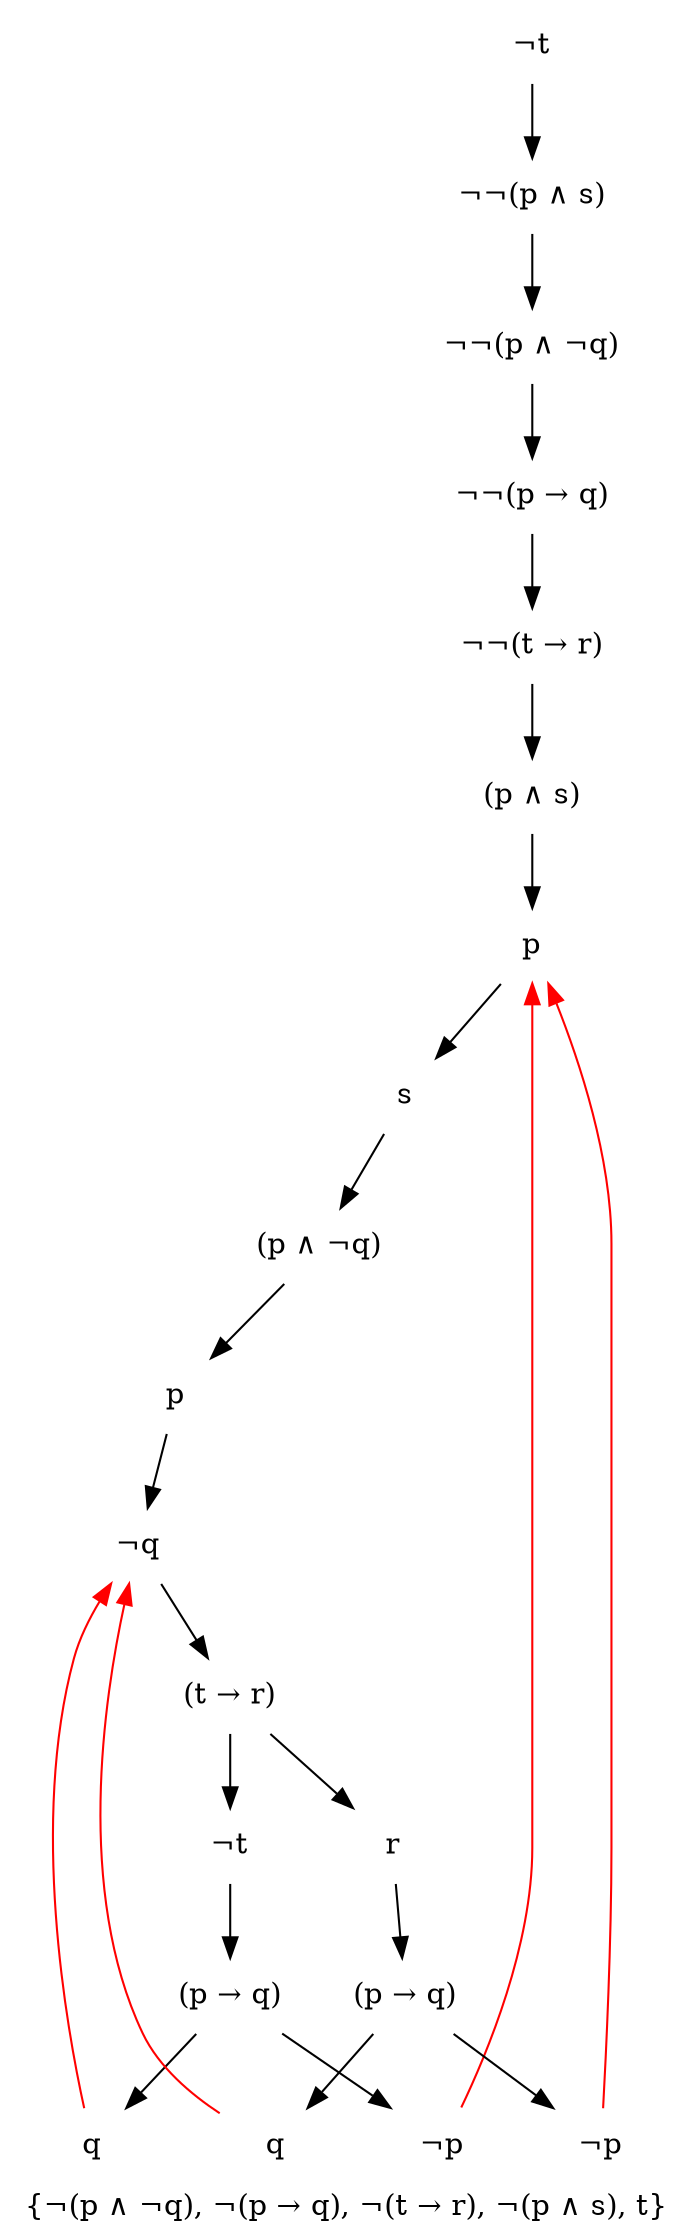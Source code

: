 digraph G {
	label = "{&not;(p &and; &not;q), &not;(p &rarr; q), &not;(t &rarr; r), &not;(p &and; s), t}";
	node [ shape = "plaintext" ];
	0 [ label = "&not;t" ];
	1 [ label = "&not;&not;(p &and; s)" ];
	0 -> 1;
	2 [ label = "&not;&not;(p &and; &not;q)" ];
	1 -> 2;
	3 [ label = "&not;&not;(p &rarr; q)" ];
	2 -> 3;
	4 [ label = "&not;&not;(t &rarr; r)" ];
	3 -> 4;
	5 [ label = "(p &and; s)" ];
	4 -> 5;
	6 [ label = "p" ];
	5 -> 6;
	7 [ label = "s" ];
	6 -> 7;
	8 [ label = "(p &and; &not;q)" ];
	7 -> 8;
	9 [ label = "p" ];
	8 -> 9;
	10 [ label = "&not;q" ];
	9 -> 10;
	11 [ label = "(t &rarr; r)" ];
	10 -> 11;
	12 [ label = "&not;t" ];
	11 -> 12;
	13 [ label = "(p &rarr; q)" ];
	12 -> 13;
	14 [ label = "&not;p" ];
	13 -> 14;
	14 -> 6 [ arrowtail = "normal", color = "red" ];
	15 [ label = "q" ];
	13 -> 15;
	15 -> 10 [ arrowtail = "normal", color = "red" ];
	16 [ label = "r" ];
	11 -> 16;
	17 [ label = "(p &rarr; q)" ];
	16 -> 17;
	18 [ label = "&not;p" ];
	17 -> 18;
	18 -> 6 [ arrowtail = "normal", color = "red" ];
	19 [ label = "q" ];
	17 -> 19;
	19 -> 10 [ arrowtail = "normal", color = "red" ];
}